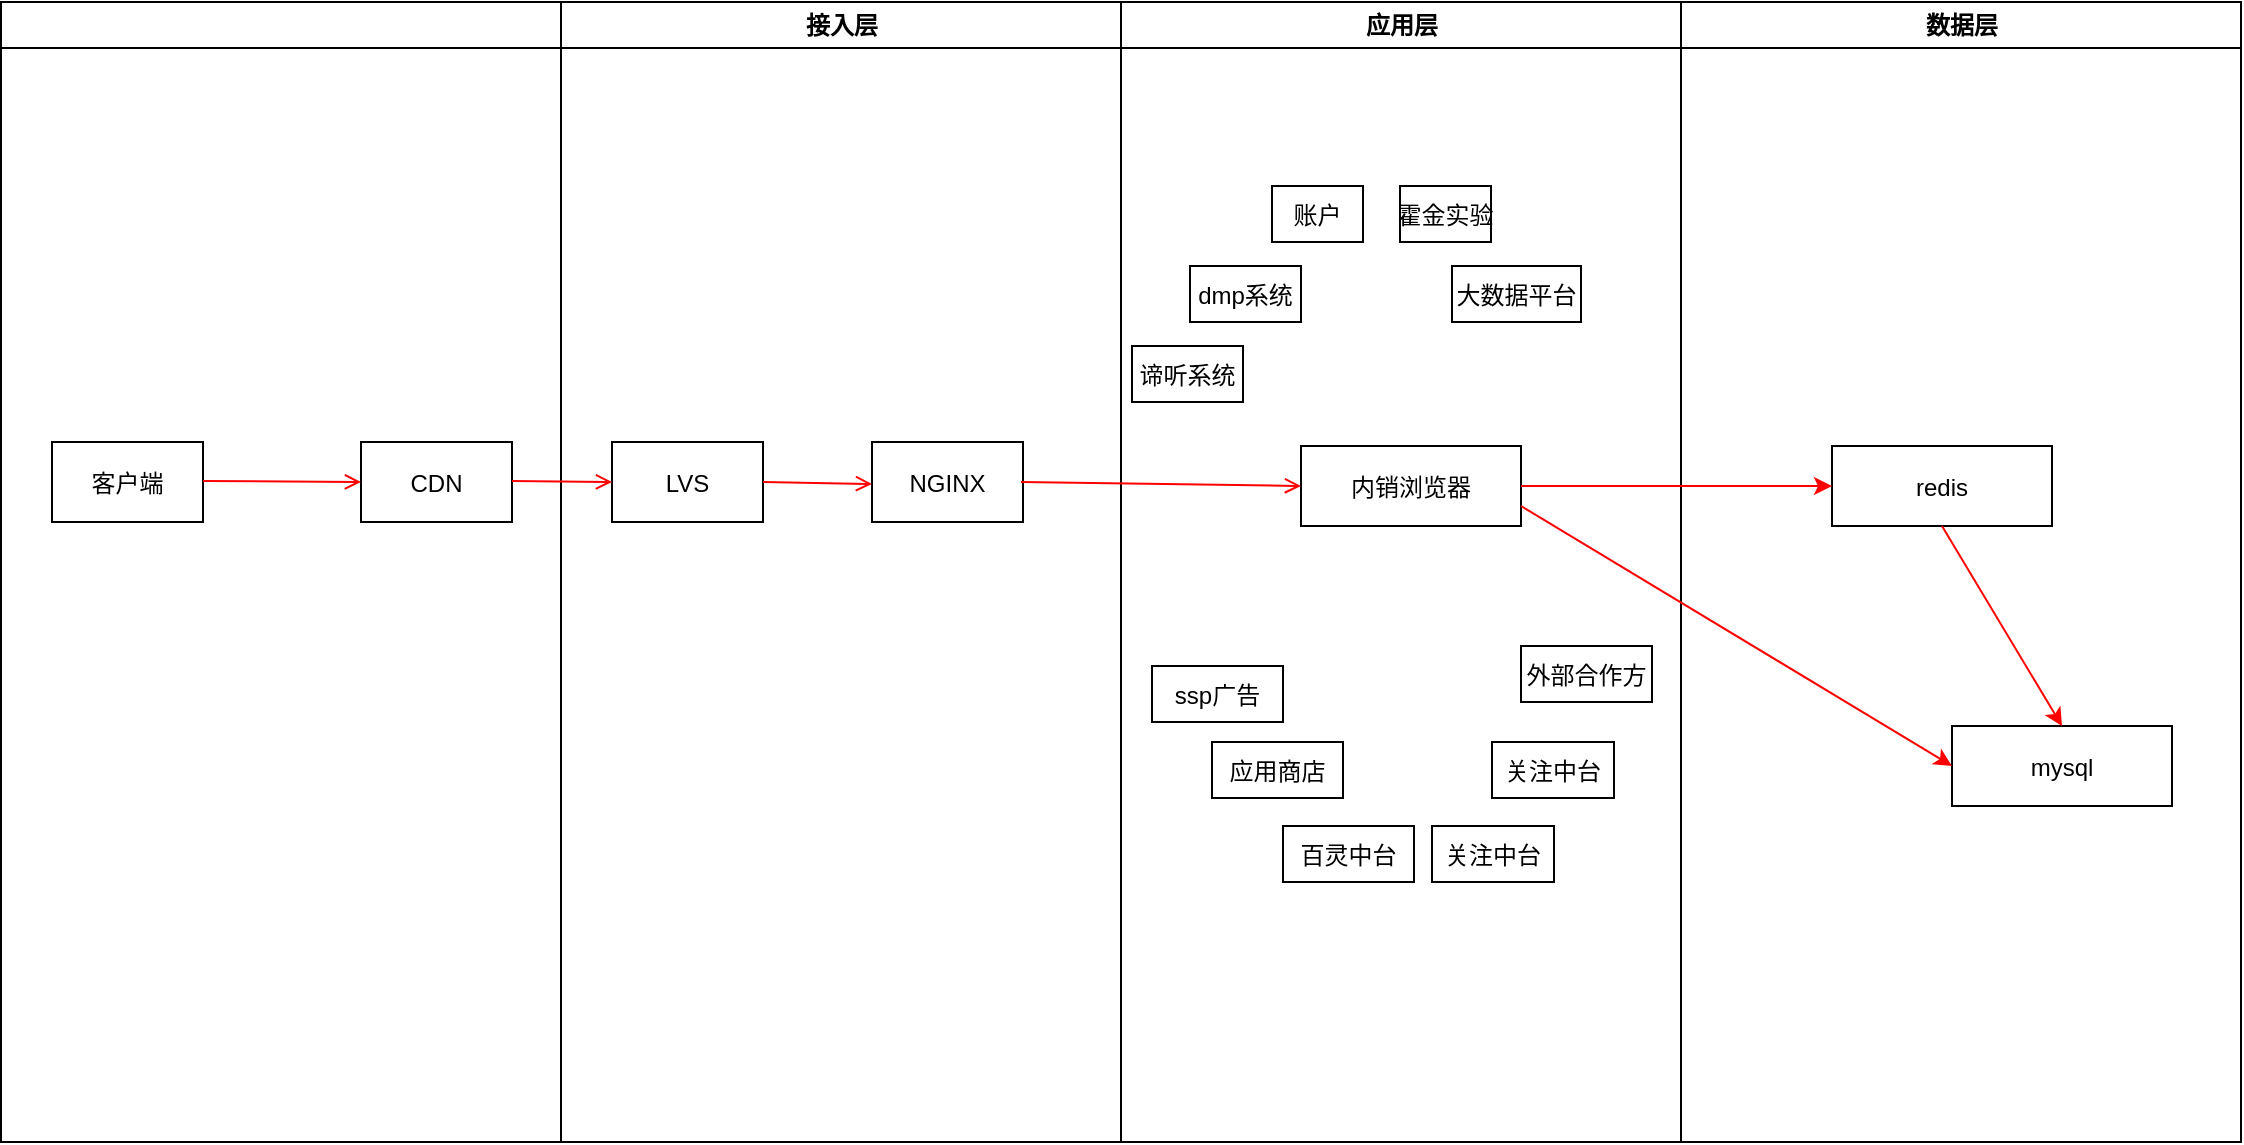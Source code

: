 <mxfile version="15.9.1" type="github">
  <diagram name="Page-1" id="e7e014a7-5840-1c2e-5031-d8a46d1fe8dd">
    <mxGraphModel dx="782" dy="513" grid="1" gridSize="10" guides="1" tooltips="1" connect="1" arrows="1" fold="1" page="1" pageScale="1" pageWidth="1169" pageHeight="826" background="none" math="0" shadow="0">
      <root>
        <mxCell id="0" />
        <mxCell id="1" parent="0" />
        <mxCell id="2" value="" style="swimlane;whiteSpace=wrap" parent="1" vertex="1">
          <mxGeometry x="164.5" y="128" width="280" height="570" as="geometry" />
        </mxCell>
        <mxCell id="7" value="客户端" style="" parent="2" vertex="1">
          <mxGeometry x="25.5" y="220" width="75.5" height="40" as="geometry" />
        </mxCell>
        <mxCell id="1eKcviOVt32IJCHJKels-47" value="CDN" style="" vertex="1" parent="2">
          <mxGeometry x="180" y="220" width="75.5" height="40" as="geometry" />
        </mxCell>
        <mxCell id="1eKcviOVt32IJCHJKels-48" value="" style="endArrow=open;strokeColor=#FF0000;endFill=1;rounded=0;entryX=0;entryY=0.5;entryDx=0;entryDy=0;" edge="1" parent="2" target="1eKcviOVt32IJCHJKels-47">
          <mxGeometry relative="1" as="geometry">
            <mxPoint x="101" y="239.5" as="sourcePoint" />
            <mxPoint x="175.5" y="240" as="targetPoint" />
          </mxGeometry>
        </mxCell>
        <mxCell id="3" value="接入层" style="swimlane;whiteSpace=wrap" parent="1" vertex="1">
          <mxGeometry x="444.5" y="128" width="280" height="570" as="geometry" />
        </mxCell>
        <mxCell id="1eKcviOVt32IJCHJKels-50" value="LVS" style="" vertex="1" parent="3">
          <mxGeometry x="25.5" y="220" width="75.5" height="40" as="geometry" />
        </mxCell>
        <mxCell id="1eKcviOVt32IJCHJKels-51" value="NGINX" style="" vertex="1" parent="3">
          <mxGeometry x="155.5" y="220" width="75.5" height="40" as="geometry" />
        </mxCell>
        <mxCell id="1eKcviOVt32IJCHJKels-54" value="" style="endArrow=open;strokeColor=#FF0000;endFill=1;rounded=0;" edge="1" parent="3">
          <mxGeometry relative="1" as="geometry">
            <mxPoint x="-24.5" y="239.5" as="sourcePoint" />
            <mxPoint x="25.5" y="240" as="targetPoint" />
          </mxGeometry>
        </mxCell>
        <mxCell id="4" value="应用层" style="swimlane;whiteSpace=wrap" parent="1" vertex="1">
          <mxGeometry x="724.5" y="128" width="280" height="570" as="geometry" />
        </mxCell>
        <mxCell id="1eKcviOVt32IJCHJKels-52" value="内销浏览器" style="" vertex="1" parent="4">
          <mxGeometry x="90" y="222" width="110" height="40" as="geometry" />
        </mxCell>
        <mxCell id="1eKcviOVt32IJCHJKels-57" value="账户" style="" vertex="1" parent="4">
          <mxGeometry x="75.5" y="92" width="45.5" height="28" as="geometry" />
        </mxCell>
        <mxCell id="1eKcviOVt32IJCHJKels-58" value="ssp广告" style="" vertex="1" parent="4">
          <mxGeometry x="15.5" y="332" width="65.5" height="28" as="geometry" />
        </mxCell>
        <mxCell id="1eKcviOVt32IJCHJKels-59" value="谛听系统" style="" vertex="1" parent="4">
          <mxGeometry x="5.5" y="172" width="55.5" height="28" as="geometry" />
        </mxCell>
        <mxCell id="1eKcviOVt32IJCHJKels-60" value="百灵中台" style="" vertex="1" parent="4">
          <mxGeometry x="81" y="412" width="65.5" height="28" as="geometry" />
        </mxCell>
        <mxCell id="1eKcviOVt32IJCHJKels-62" value="应用商店" style="" vertex="1" parent="4">
          <mxGeometry x="45.5" y="370" width="65.5" height="28" as="geometry" />
        </mxCell>
        <mxCell id="1eKcviOVt32IJCHJKels-69" value="关注中台" style="" vertex="1" parent="4">
          <mxGeometry x="155.5" y="412" width="61" height="28" as="geometry" />
        </mxCell>
        <mxCell id="1eKcviOVt32IJCHJKels-70" value="外部合作方" style="" vertex="1" parent="4">
          <mxGeometry x="200" y="322" width="65.5" height="28" as="geometry" />
        </mxCell>
        <mxCell id="1eKcviOVt32IJCHJKels-71" value="关注中台" style="" vertex="1" parent="4">
          <mxGeometry x="185.5" y="370" width="61" height="28" as="geometry" />
        </mxCell>
        <mxCell id="1eKcviOVt32IJCHJKels-73" value="dmp系统" style="" vertex="1" parent="4">
          <mxGeometry x="34.5" y="132" width="55.5" height="28" as="geometry" />
        </mxCell>
        <mxCell id="1eKcviOVt32IJCHJKels-74" value="霍金实验" style="" vertex="1" parent="4">
          <mxGeometry x="139.5" y="92" width="45.5" height="28" as="geometry" />
        </mxCell>
        <mxCell id="1eKcviOVt32IJCHJKels-75" value="大数据平台" style="" vertex="1" parent="4">
          <mxGeometry x="165.5" y="132" width="64.5" height="28" as="geometry" />
        </mxCell>
        <mxCell id="1eKcviOVt32IJCHJKels-41" value="数据层" style="swimlane;whiteSpace=wrap" vertex="1" parent="1">
          <mxGeometry x="1004.5" y="128" width="280" height="570" as="geometry" />
        </mxCell>
        <mxCell id="1eKcviOVt32IJCHJKels-63" value="redis" style="" vertex="1" parent="1eKcviOVt32IJCHJKels-41">
          <mxGeometry x="75.5" y="222" width="110" height="40" as="geometry" />
        </mxCell>
        <mxCell id="1eKcviOVt32IJCHJKels-64" value="mysql" style="" vertex="1" parent="1eKcviOVt32IJCHJKels-41">
          <mxGeometry x="135.5" y="362" width="110" height="40" as="geometry" />
        </mxCell>
        <mxCell id="1eKcviOVt32IJCHJKels-68" value="" style="endArrow=classic;html=1;rounded=0;strokeColor=#FF0000;exitX=0.5;exitY=1;exitDx=0;exitDy=0;entryX=0.5;entryY=0;entryDx=0;entryDy=0;" edge="1" parent="1eKcviOVt32IJCHJKels-41" source="1eKcviOVt32IJCHJKels-63" target="1eKcviOVt32IJCHJKels-64">
          <mxGeometry width="50" height="50" relative="1" as="geometry">
            <mxPoint x="-44.5" y="422" as="sourcePoint" />
            <mxPoint x="5.5" y="372" as="targetPoint" />
          </mxGeometry>
        </mxCell>
        <mxCell id="1eKcviOVt32IJCHJKels-55" value="" style="endArrow=open;strokeColor=#FF0000;endFill=1;rounded=0;exitX=1;exitY=0.5;exitDx=0;exitDy=0;" edge="1" parent="1" source="1eKcviOVt32IJCHJKels-50">
          <mxGeometry relative="1" as="geometry">
            <mxPoint x="550" y="368.5" as="sourcePoint" />
            <mxPoint x="600" y="369" as="targetPoint" />
          </mxGeometry>
        </mxCell>
        <mxCell id="1eKcviOVt32IJCHJKels-56" value="" style="endArrow=open;strokeColor=#FF0000;endFill=1;rounded=0;exitX=1;exitY=0.5;exitDx=0;exitDy=0;entryX=0;entryY=0.5;entryDx=0;entryDy=0;" edge="1" parent="1" target="1eKcviOVt32IJCHJKels-52">
          <mxGeometry relative="1" as="geometry">
            <mxPoint x="674.5" y="368" as="sourcePoint" />
            <mxPoint x="729" y="369" as="targetPoint" />
          </mxGeometry>
        </mxCell>
        <mxCell id="1eKcviOVt32IJCHJKels-65" value="" style="endArrow=classic;html=1;rounded=0;entryX=0;entryY=0.5;entryDx=0;entryDy=0;exitX=1;exitY=0.5;exitDx=0;exitDy=0;strokeColor=#FF0000;" edge="1" parent="1" source="1eKcviOVt32IJCHJKels-52" target="1eKcviOVt32IJCHJKels-63">
          <mxGeometry width="50" height="50" relative="1" as="geometry">
            <mxPoint x="960" y="450" as="sourcePoint" />
            <mxPoint x="1010" y="400" as="targetPoint" />
          </mxGeometry>
        </mxCell>
        <mxCell id="1eKcviOVt32IJCHJKels-67" value="" style="endArrow=classic;html=1;rounded=0;strokeColor=#FF0000;entryX=0;entryY=0.5;entryDx=0;entryDy=0;exitX=1;exitY=0.75;exitDx=0;exitDy=0;" edge="1" parent="1" source="1eKcviOVt32IJCHJKels-52" target="1eKcviOVt32IJCHJKels-64">
          <mxGeometry width="50" height="50" relative="1" as="geometry">
            <mxPoint x="960" y="550" as="sourcePoint" />
            <mxPoint x="1010" y="500" as="targetPoint" />
          </mxGeometry>
        </mxCell>
      </root>
    </mxGraphModel>
  </diagram>
</mxfile>
